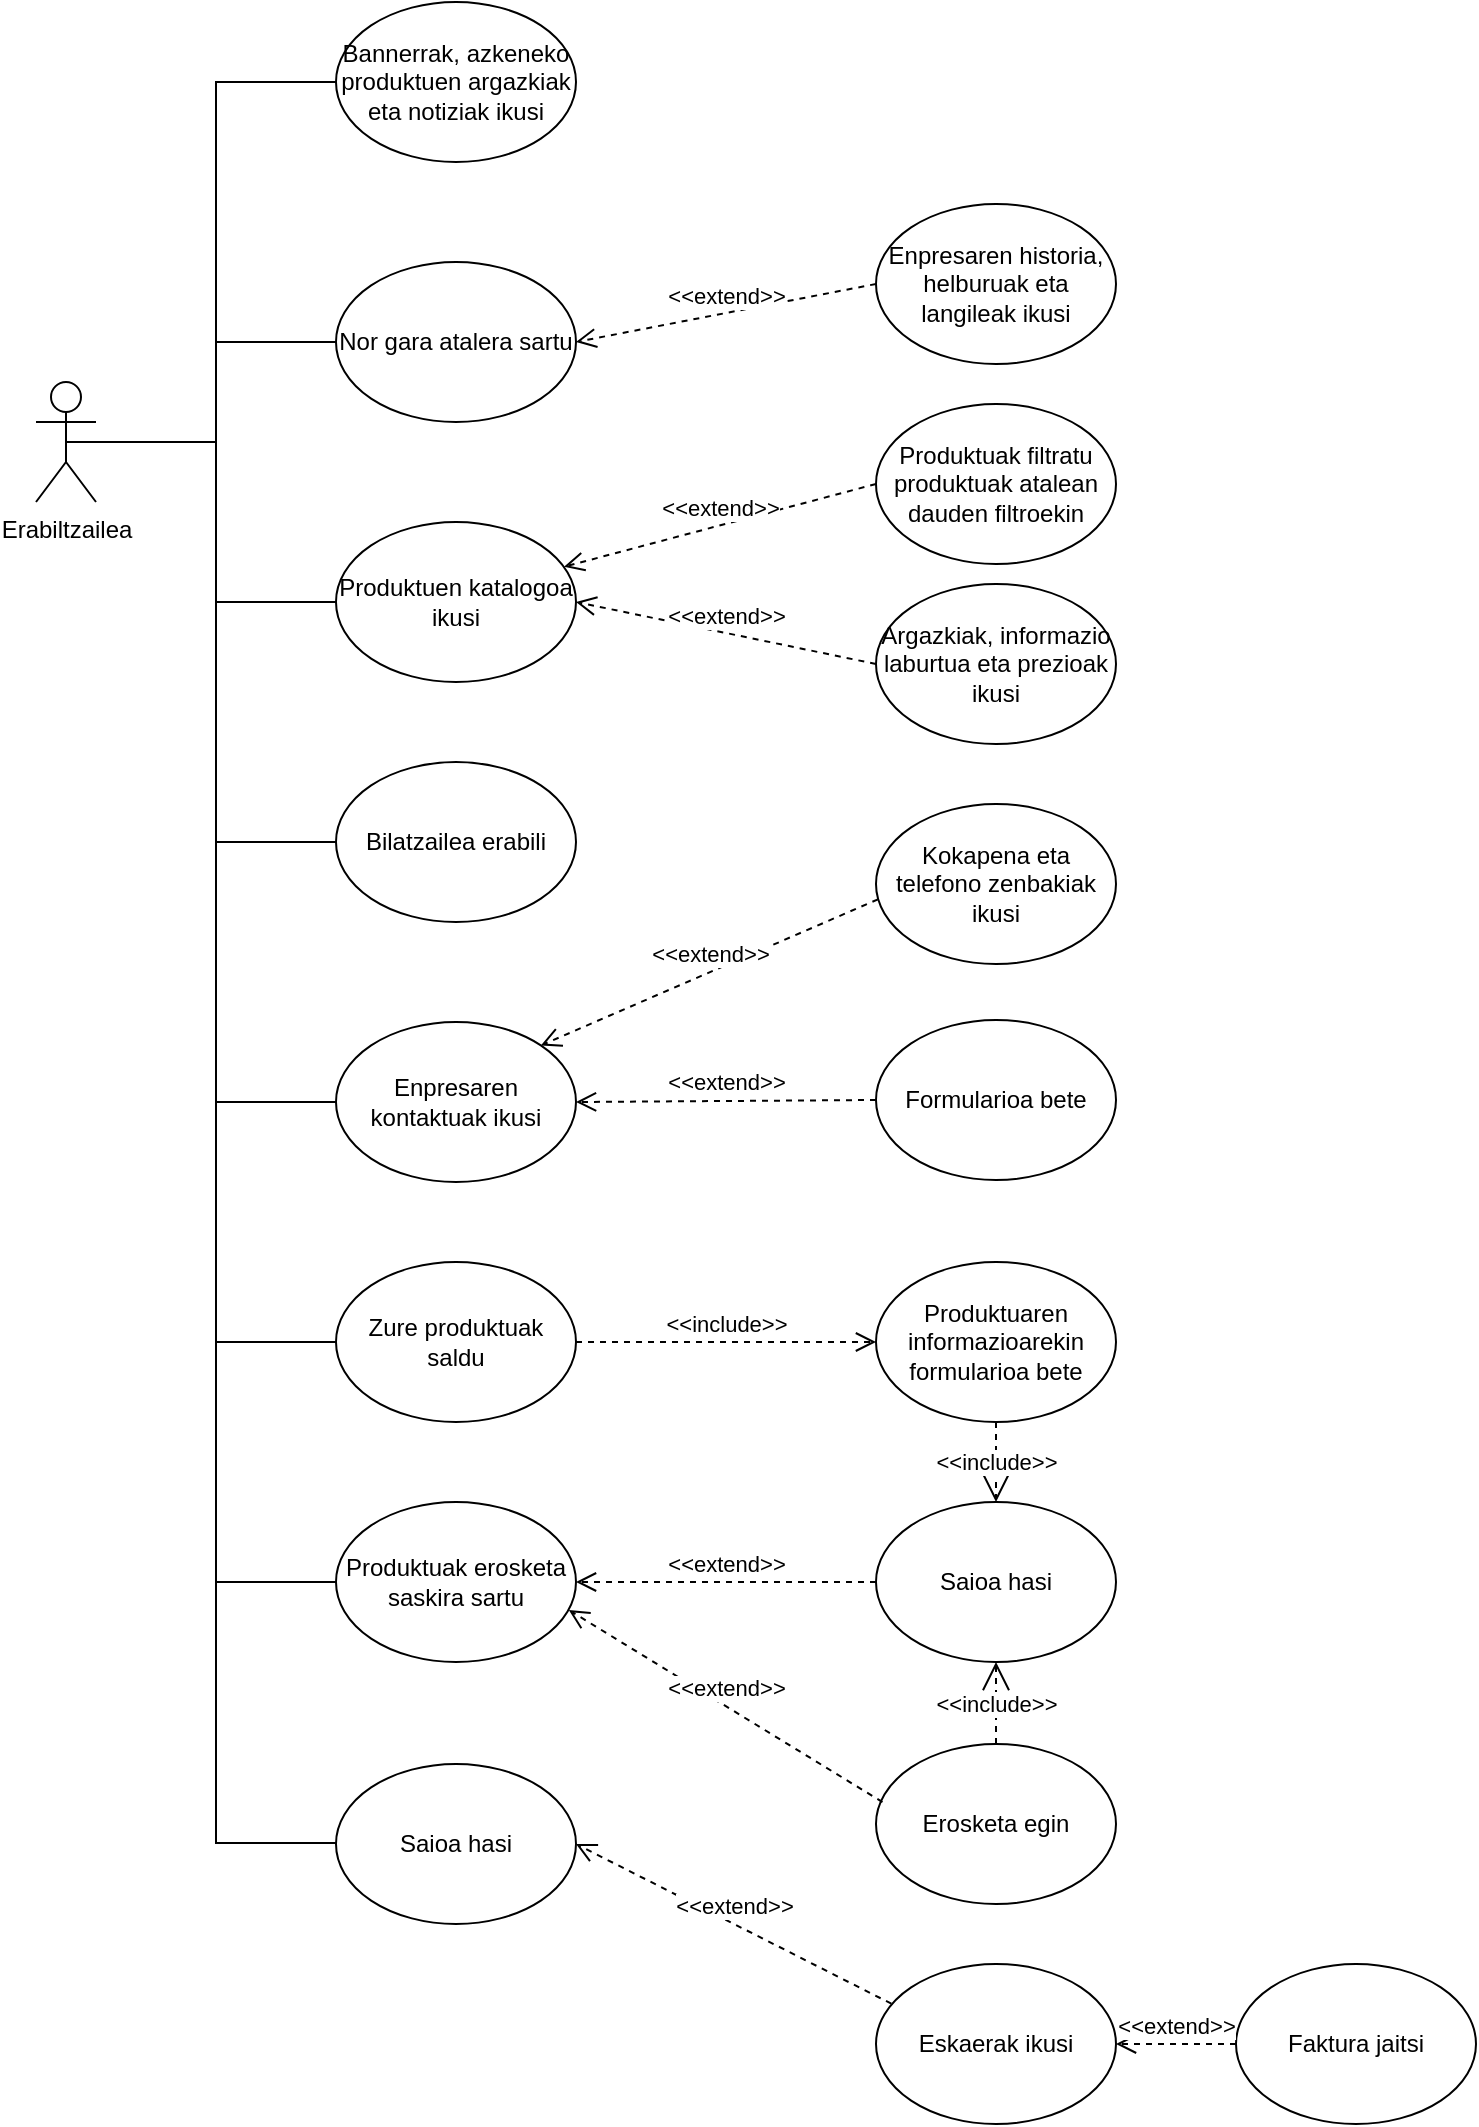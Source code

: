 <mxfile version="26.0.4">
  <diagram name="Página-1" id="FAjvkz2axN-fFjhEWUjv">
    <mxGraphModel dx="955" dy="1734" grid="1" gridSize="10" guides="1" tooltips="1" connect="1" arrows="1" fold="1" page="1" pageScale="1" pageWidth="827" pageHeight="1169" math="0" shadow="0">
      <root>
        <mxCell id="0" />
        <mxCell id="1" parent="0" />
        <mxCell id="G35HFvH_Std1oqjSOKkM-1" value="Erabiltzailea&lt;div&gt;&lt;br&gt;&lt;/div&gt;" style="shape=umlActor;verticalLabelPosition=bottom;verticalAlign=top;html=1;outlineConnect=0;" parent="1" vertex="1">
          <mxGeometry x="70" y="-891" width="30" height="60" as="geometry" />
        </mxCell>
        <mxCell id="G35HFvH_Std1oqjSOKkM-2" value="Bannerrak, azkeneko produktuen argazkiak eta notiziak ikusi" style="ellipse;whiteSpace=wrap;html=1;" parent="1" vertex="1">
          <mxGeometry x="220" y="-1081" width="120" height="80" as="geometry" />
        </mxCell>
        <mxCell id="G35HFvH_Std1oqjSOKkM-3" value="" style="endArrow=none;html=1;rounded=0;" parent="1" source="G35HFvH_Std1oqjSOKkM-1" target="G35HFvH_Std1oqjSOKkM-2" edge="1">
          <mxGeometry width="50" height="50" relative="1" as="geometry">
            <mxPoint x="110" y="-861" as="sourcePoint" />
            <mxPoint x="160" y="-911" as="targetPoint" />
            <Array as="points">
              <mxPoint x="160" y="-861" />
              <mxPoint x="160" y="-1041" />
            </Array>
          </mxGeometry>
        </mxCell>
        <mxCell id="G35HFvH_Std1oqjSOKkM-4" value="Nor gara atalera sartu" style="ellipse;whiteSpace=wrap;html=1;" parent="1" vertex="1">
          <mxGeometry x="220" y="-951" width="120" height="80" as="geometry" />
        </mxCell>
        <mxCell id="G35HFvH_Std1oqjSOKkM-5" value="Produktuen katalogoa ikusi" style="ellipse;whiteSpace=wrap;html=1;" parent="1" vertex="1">
          <mxGeometry x="220" y="-821" width="120" height="80" as="geometry" />
        </mxCell>
        <mxCell id="G35HFvH_Std1oqjSOKkM-6" value="Zure produktuak saldu" style="ellipse;whiteSpace=wrap;html=1;" parent="1" vertex="1">
          <mxGeometry x="220" y="-451" width="120" height="80" as="geometry" />
        </mxCell>
        <mxCell id="G35HFvH_Std1oqjSOKkM-7" value="Enpresaren kontaktuak ikusi" style="ellipse;whiteSpace=wrap;html=1;" parent="1" vertex="1">
          <mxGeometry x="220" y="-571" width="120" height="80" as="geometry" />
        </mxCell>
        <mxCell id="G35HFvH_Std1oqjSOKkM-8" value="Bilatzailea erabili" style="ellipse;whiteSpace=wrap;html=1;" parent="1" vertex="1">
          <mxGeometry x="220" y="-701" width="120" height="80" as="geometry" />
        </mxCell>
        <mxCell id="G35HFvH_Std1oqjSOKkM-9" value="Produktuak erosketa saskira sartu" style="ellipse;whiteSpace=wrap;html=1;" parent="1" vertex="1">
          <mxGeometry x="220" y="-331" width="120" height="80" as="geometry" />
        </mxCell>
        <mxCell id="G35HFvH_Std1oqjSOKkM-10" value="Saioa hasi" style="ellipse;whiteSpace=wrap;html=1;" parent="1" vertex="1">
          <mxGeometry x="490" y="-331" width="120" height="80" as="geometry" />
        </mxCell>
        <mxCell id="G35HFvH_Std1oqjSOKkM-11" value="" style="endArrow=none;html=1;rounded=0;exitX=0.5;exitY=0.5;exitDx=0;exitDy=0;exitPerimeter=0;entryX=0;entryY=0.5;entryDx=0;entryDy=0;" parent="1" source="G35HFvH_Std1oqjSOKkM-1" target="G35HFvH_Std1oqjSOKkM-4" edge="1">
          <mxGeometry width="50" height="50" relative="1" as="geometry">
            <mxPoint x="90" y="-871" as="sourcePoint" />
            <mxPoint x="201" y="-1191" as="targetPoint" />
            <Array as="points">
              <mxPoint x="160" y="-861" />
              <mxPoint x="160" y="-911" />
            </Array>
          </mxGeometry>
        </mxCell>
        <mxCell id="G35HFvH_Std1oqjSOKkM-12" value="" style="endArrow=none;html=1;rounded=0;entryX=0;entryY=0.5;entryDx=0;entryDy=0;exitX=0.5;exitY=0.5;exitDx=0;exitDy=0;exitPerimeter=0;" parent="1" source="G35HFvH_Std1oqjSOKkM-1" target="G35HFvH_Std1oqjSOKkM-5" edge="1">
          <mxGeometry width="50" height="50" relative="1" as="geometry">
            <mxPoint x="90" y="-871" as="sourcePoint" />
            <mxPoint x="325" y="-1155" as="targetPoint" />
            <Array as="points">
              <mxPoint x="160" y="-861" />
              <mxPoint x="160" y="-781" />
            </Array>
          </mxGeometry>
        </mxCell>
        <mxCell id="G35HFvH_Std1oqjSOKkM-13" value="" style="endArrow=none;html=1;rounded=0;entryX=0;entryY=0.5;entryDx=0;entryDy=0;exitX=0.5;exitY=0.5;exitDx=0;exitDy=0;exitPerimeter=0;" parent="1" source="G35HFvH_Std1oqjSOKkM-1" target="G35HFvH_Std1oqjSOKkM-8" edge="1">
          <mxGeometry width="50" height="50" relative="1" as="geometry">
            <mxPoint x="110" y="-861" as="sourcePoint" />
            <mxPoint x="490" y="-1011" as="targetPoint" />
            <Array as="points">
              <mxPoint x="160" y="-861" />
              <mxPoint x="160" y="-661" />
            </Array>
          </mxGeometry>
        </mxCell>
        <mxCell id="G35HFvH_Std1oqjSOKkM-14" value="" style="endArrow=none;html=1;rounded=0;entryX=0;entryY=0.5;entryDx=0;entryDy=0;exitX=0.5;exitY=0.5;exitDx=0;exitDy=0;exitPerimeter=0;" parent="1" source="G35HFvH_Std1oqjSOKkM-1" target="G35HFvH_Std1oqjSOKkM-7" edge="1">
          <mxGeometry width="50" height="50" relative="1" as="geometry">
            <mxPoint x="90" y="-871" as="sourcePoint" />
            <mxPoint x="492" y="-987" as="targetPoint" />
            <Array as="points">
              <mxPoint x="160" y="-861" />
              <mxPoint x="160" y="-531" />
            </Array>
          </mxGeometry>
        </mxCell>
        <mxCell id="G35HFvH_Std1oqjSOKkM-15" value="" style="endArrow=none;html=1;rounded=0;entryX=0;entryY=0.5;entryDx=0;entryDy=0;exitX=0.5;exitY=0.5;exitDx=0;exitDy=0;exitPerimeter=0;" parent="1" source="G35HFvH_Std1oqjSOKkM-1" target="G35HFvH_Std1oqjSOKkM-6" edge="1">
          <mxGeometry width="50" height="50" relative="1" as="geometry">
            <mxPoint x="110" y="-861" as="sourcePoint" />
            <mxPoint x="480" y="-821" as="targetPoint" />
            <Array as="points">
              <mxPoint x="160" y="-861" />
              <mxPoint x="160" y="-411" />
            </Array>
          </mxGeometry>
        </mxCell>
        <mxCell id="G35HFvH_Std1oqjSOKkM-16" value="" style="endArrow=none;html=1;rounded=0;exitX=0.5;exitY=0.5;exitDx=0;exitDy=0;exitPerimeter=0;" parent="1" source="G35HFvH_Std1oqjSOKkM-1" edge="1">
          <mxGeometry width="50" height="50" relative="1" as="geometry">
            <mxPoint x="110" y="-861" as="sourcePoint" />
            <mxPoint x="160" y="-160" as="targetPoint" />
            <Array as="points">
              <mxPoint x="160" y="-861" />
            </Array>
          </mxGeometry>
        </mxCell>
        <mxCell id="G35HFvH_Std1oqjSOKkM-17" value="&amp;lt;&amp;lt;include&amp;gt;&amp;gt;" style="endArrow=open;endSize=12;dashed=1;html=1;rounded=0;exitX=0.5;exitY=1;exitDx=0;exitDy=0;" parent="1" source="G35HFvH_Std1oqjSOKkM-26" target="G35HFvH_Std1oqjSOKkM-10" edge="1">
          <mxGeometry width="160" relative="1" as="geometry">
            <mxPoint x="909.999" y="-785.44" as="sourcePoint" />
            <mxPoint x="1004.87" y="-741" as="targetPoint" />
          </mxGeometry>
        </mxCell>
        <mxCell id="G35HFvH_Std1oqjSOKkM-18" value="Enpresaren historia, helburuak eta langileak ikusi" style="ellipse;whiteSpace=wrap;html=1;" parent="1" vertex="1">
          <mxGeometry x="490" y="-980" width="120" height="80" as="geometry" />
        </mxCell>
        <mxCell id="G35HFvH_Std1oqjSOKkM-19" value="&amp;lt;&amp;lt;extend&amp;gt;&amp;gt;" style="html=1;verticalAlign=bottom;endArrow=open;dashed=1;endSize=8;curved=0;rounded=0;entryX=1;entryY=0.5;entryDx=0;entryDy=0;exitX=0;exitY=0.5;exitDx=0;exitDy=0;" parent="1" source="G35HFvH_Std1oqjSOKkM-18" target="G35HFvH_Std1oqjSOKkM-4" edge="1">
          <mxGeometry relative="1" as="geometry">
            <mxPoint x="470" y="-1221" as="sourcePoint" />
            <mxPoint x="390" y="-1221" as="targetPoint" />
          </mxGeometry>
        </mxCell>
        <mxCell id="G35HFvH_Std1oqjSOKkM-20" value="Argazkiak, informazio laburtua eta prezioak ikusi" style="ellipse;whiteSpace=wrap;html=1;" parent="1" vertex="1">
          <mxGeometry x="490" y="-790" width="120" height="80" as="geometry" />
        </mxCell>
        <mxCell id="G35HFvH_Std1oqjSOKkM-21" value="&amp;lt;&amp;lt;extend&amp;gt;&amp;gt;" style="html=1;verticalAlign=bottom;endArrow=open;dashed=1;endSize=8;curved=0;rounded=0;exitX=0;exitY=0.5;exitDx=0;exitDy=0;entryX=1;entryY=0.5;entryDx=0;entryDy=0;" parent="1" source="G35HFvH_Std1oqjSOKkM-20" target="G35HFvH_Std1oqjSOKkM-5" edge="1">
          <mxGeometry relative="1" as="geometry">
            <mxPoint x="590" y="-1181" as="sourcePoint" />
            <mxPoint x="520" y="-1131" as="targetPoint" />
          </mxGeometry>
        </mxCell>
        <mxCell id="G35HFvH_Std1oqjSOKkM-22" value="Kokapena eta telefono zenbakiak ikusi&lt;span style=&quot;color: rgba(0, 0, 0, 0); font-family: monospace; font-size: 0px; text-align: start; text-wrap: nowrap;&quot;&gt;%3CmxGraphModel%3E%3Croot%3E%3CmxCell%20id%3D%220%22%2F%3E%3CmxCell%20id%3D%221%22%20parent%3D%220%22%2F%3E%3CmxCell%20id%3D%222%22%20value%3D%22%26amp%3Blt%3B%26amp%3Blt%3Bextend%26amp%3Bgt%3B%26amp%3Bgt%3B%22%20style%3D%22html%3D1%3BverticalAlign%3Dbottom%3BendArrow%3Dopen%3Bdashed%3D1%3BendSize%3D8%3Bcurved%3D0%3Brounded%3D0%3B%22%20edge%3D%221%22%20parent%3D%221%22%3E%3CmxGeometry%20relative%3D%221%22%20as%3D%22geometry%22%3E%3CmxPoint%20x%3D%22470%22%20y%3D%22-260%22%20as%3D%22sourcePoint%22%2F%3E%3CmxPoint%20x%3D%22390%22%20y%3D%22-200%22%20as%3D%22targetPoint%22%2F%3E%3C%2FmxGeometry%3E%3C%2FmxCell%3E%3C%2Froot%3E%3C%2FmxGraphModel%3E&lt;/span&gt;" style="ellipse;whiteSpace=wrap;html=1;" parent="1" vertex="1">
          <mxGeometry x="490" y="-680" width="120" height="80" as="geometry" />
        </mxCell>
        <mxCell id="G35HFvH_Std1oqjSOKkM-23" value="Formularioa bete" style="ellipse;whiteSpace=wrap;html=1;" parent="1" vertex="1">
          <mxGeometry x="490" y="-572" width="120" height="80" as="geometry" />
        </mxCell>
        <mxCell id="G35HFvH_Std1oqjSOKkM-24" value="&amp;lt;&amp;lt;extend&amp;gt;&amp;gt;" style="html=1;verticalAlign=bottom;endArrow=open;dashed=1;endSize=8;curved=0;rounded=0;exitX=0.008;exitY=0.596;exitDx=0;exitDy=0;exitPerimeter=0;entryX=1;entryY=0;entryDx=0;entryDy=0;" parent="1" source="G35HFvH_Std1oqjSOKkM-22" target="G35HFvH_Std1oqjSOKkM-7" edge="1">
          <mxGeometry relative="1" as="geometry">
            <mxPoint x="707" y="-990" as="sourcePoint" />
            <mxPoint x="631" y="-941" as="targetPoint" />
          </mxGeometry>
        </mxCell>
        <mxCell id="G35HFvH_Std1oqjSOKkM-25" value="&amp;lt;&amp;lt;extend&amp;gt;&amp;gt;" style="html=1;verticalAlign=bottom;endArrow=open;dashed=1;endSize=8;curved=0;rounded=0;exitX=0;exitY=0.5;exitDx=0;exitDy=0;entryX=1;entryY=0.5;entryDx=0;entryDy=0;" parent="1" source="G35HFvH_Std1oqjSOKkM-23" target="G35HFvH_Std1oqjSOKkM-7" edge="1">
          <mxGeometry relative="1" as="geometry">
            <mxPoint x="716" y="-961" as="sourcePoint" />
            <mxPoint x="640" y="-912" as="targetPoint" />
          </mxGeometry>
        </mxCell>
        <mxCell id="G35HFvH_Std1oqjSOKkM-26" value="Produktuaren informazioarekin formularioa bete" style="ellipse;whiteSpace=wrap;html=1;" parent="1" vertex="1">
          <mxGeometry x="490" y="-451" width="120" height="80" as="geometry" />
        </mxCell>
        <mxCell id="G35HFvH_Std1oqjSOKkM-27" value="&amp;lt;&amp;lt;include&amp;gt;&amp;gt;" style="html=1;verticalAlign=bottom;endArrow=open;dashed=1;endSize=8;curved=0;rounded=0;entryX=0;entryY=0.5;entryDx=0;entryDy=0;exitX=1;exitY=0.5;exitDx=0;exitDy=0;" parent="1" source="G35HFvH_Std1oqjSOKkM-6" target="G35HFvH_Std1oqjSOKkM-26" edge="1">
          <mxGeometry relative="1" as="geometry">
            <mxPoint x="780" y="-821" as="sourcePoint" />
            <mxPoint x="793" y="-841" as="targetPoint" />
          </mxGeometry>
        </mxCell>
        <mxCell id="G35HFvH_Std1oqjSOKkM-28" value="" style="endArrow=none;html=1;rounded=0;entryX=0;entryY=0.5;entryDx=0;entryDy=0;" parent="1" target="G35HFvH_Std1oqjSOKkM-9" edge="1">
          <mxGeometry width="50" height="50" relative="1" as="geometry">
            <mxPoint x="160" y="-291" as="sourcePoint" />
            <mxPoint x="220" y="-320" as="targetPoint" />
          </mxGeometry>
        </mxCell>
        <mxCell id="G35HFvH_Std1oqjSOKkM-29" value="&amp;lt;&amp;lt;extend&amp;gt;&amp;gt;" style="html=1;verticalAlign=bottom;endArrow=open;dashed=1;endSize=8;curved=0;rounded=0;exitX=0;exitY=0.5;exitDx=0;exitDy=0;entryX=1;entryY=0.5;entryDx=0;entryDy=0;" parent="1" source="G35HFvH_Std1oqjSOKkM-10" target="G35HFvH_Std1oqjSOKkM-9" edge="1">
          <mxGeometry relative="1" as="geometry">
            <mxPoint x="570" y="-300" as="sourcePoint" />
            <mxPoint x="430" y="-360" as="targetPoint" />
          </mxGeometry>
        </mxCell>
        <mxCell id="pSd3xSm3TtkQlXEFHfEH-1" value="Erosketa egin" style="ellipse;whiteSpace=wrap;html=1;" vertex="1" parent="1">
          <mxGeometry x="490" y="-210" width="120" height="80" as="geometry" />
        </mxCell>
        <mxCell id="pSd3xSm3TtkQlXEFHfEH-2" value="&amp;lt;&amp;lt;extend&amp;gt;&amp;gt;" style="html=1;verticalAlign=bottom;endArrow=open;dashed=1;endSize=8;curved=0;rounded=0;exitX=0.027;exitY=0.363;exitDx=0;exitDy=0;exitPerimeter=0;entryX=0.97;entryY=0.675;entryDx=0;entryDy=0;entryPerimeter=0;" edge="1" parent="1" source="pSd3xSm3TtkQlXEFHfEH-1" target="G35HFvH_Std1oqjSOKkM-9">
          <mxGeometry relative="1" as="geometry">
            <mxPoint x="350" y="-281" as="sourcePoint" />
            <mxPoint x="390" y="-200" as="targetPoint" />
          </mxGeometry>
        </mxCell>
        <mxCell id="pSd3xSm3TtkQlXEFHfEH-3" value="&amp;lt;&amp;lt;include&amp;gt;&amp;gt;" style="endArrow=open;endSize=12;dashed=1;html=1;rounded=0;exitX=0.5;exitY=0;exitDx=0;exitDy=0;entryX=0.5;entryY=1;entryDx=0;entryDy=0;" edge="1" parent="1" source="pSd3xSm3TtkQlXEFHfEH-1" target="G35HFvH_Std1oqjSOKkM-10">
          <mxGeometry width="160" relative="1" as="geometry">
            <mxPoint x="676" y="-230" as="sourcePoint" />
            <mxPoint x="670" y="-159" as="targetPoint" />
          </mxGeometry>
        </mxCell>
        <mxCell id="pSd3xSm3TtkQlXEFHfEH-4" value="Produktuak filtratu produktuak atalean dauden filtroekin" style="ellipse;whiteSpace=wrap;html=1;" vertex="1" parent="1">
          <mxGeometry x="490" y="-880" width="120" height="80" as="geometry" />
        </mxCell>
        <mxCell id="pSd3xSm3TtkQlXEFHfEH-6" value="&amp;lt;&amp;lt;extend&amp;gt;&amp;gt;" style="html=1;verticalAlign=bottom;endArrow=open;dashed=1;endSize=8;curved=0;rounded=0;exitX=0;exitY=0.5;exitDx=0;exitDy=0;entryX=0.95;entryY=0.28;entryDx=0;entryDy=0;entryPerimeter=0;" edge="1" parent="1" source="pSd3xSm3TtkQlXEFHfEH-4" target="G35HFvH_Std1oqjSOKkM-5">
          <mxGeometry relative="1" as="geometry">
            <mxPoint x="500" y="-790" as="sourcePoint" />
            <mxPoint x="350" y="-821" as="targetPoint" />
          </mxGeometry>
        </mxCell>
        <mxCell id="pSd3xSm3TtkQlXEFHfEH-7" value="Faktura jaitsi" style="ellipse;whiteSpace=wrap;html=1;" vertex="1" parent="1">
          <mxGeometry x="670" y="-100" width="120" height="80" as="geometry" />
        </mxCell>
        <mxCell id="pSd3xSm3TtkQlXEFHfEH-8" value="&amp;lt;&amp;lt;extend&amp;gt;&amp;gt;" style="html=1;verticalAlign=bottom;endArrow=open;dashed=1;endSize=8;curved=0;rounded=0;exitX=0;exitY=0.5;exitDx=0;exitDy=0;entryX=1;entryY=0.5;entryDx=0;entryDy=0;" edge="1" parent="1" source="pSd3xSm3TtkQlXEFHfEH-7" target="pSd3xSm3TtkQlXEFHfEH-11">
          <mxGeometry x="-0.006" relative="1" as="geometry">
            <mxPoint x="757" y="-24" as="sourcePoint" />
            <mxPoint x="630" y="-150" as="targetPoint" />
            <mxPoint as="offset" />
          </mxGeometry>
        </mxCell>
        <mxCell id="pSd3xSm3TtkQlXEFHfEH-10" value="Saioa hasi" style="ellipse;whiteSpace=wrap;html=1;" vertex="1" parent="1">
          <mxGeometry x="220" y="-200" width="120" height="80" as="geometry" />
        </mxCell>
        <mxCell id="pSd3xSm3TtkQlXEFHfEH-11" value="Eskaerak ikusi" style="ellipse;whiteSpace=wrap;html=1;" vertex="1" parent="1">
          <mxGeometry x="490" y="-100" width="120" height="80" as="geometry" />
        </mxCell>
        <mxCell id="pSd3xSm3TtkQlXEFHfEH-12" value="&amp;lt;&amp;lt;extend&amp;gt;&amp;gt;" style="html=1;verticalAlign=bottom;endArrow=open;dashed=1;endSize=8;curved=0;rounded=0;exitX=0.064;exitY=0.248;exitDx=0;exitDy=0;entryX=1;entryY=0.5;entryDx=0;entryDy=0;exitPerimeter=0;" edge="1" parent="1" source="pSd3xSm3TtkQlXEFHfEH-11" target="pSd3xSm3TtkQlXEFHfEH-10">
          <mxGeometry x="-0.006" relative="1" as="geometry">
            <mxPoint x="470" y="-20" as="sourcePoint" />
            <mxPoint x="340" y="20" as="targetPoint" />
            <mxPoint as="offset" />
          </mxGeometry>
        </mxCell>
        <mxCell id="pSd3xSm3TtkQlXEFHfEH-13" value="" style="endArrow=none;html=1;rounded=0;entryX=0;entryY=0.5;entryDx=0;entryDy=0;" edge="1" parent="1">
          <mxGeometry width="50" height="50" relative="1" as="geometry">
            <mxPoint x="160" y="-160.45" as="sourcePoint" />
            <mxPoint x="220" y="-160.45" as="targetPoint" />
          </mxGeometry>
        </mxCell>
      </root>
    </mxGraphModel>
  </diagram>
</mxfile>
